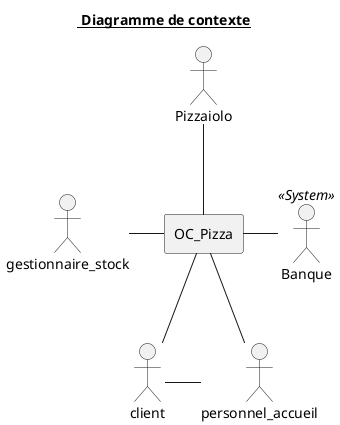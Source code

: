 @startuml 1_contextDiagram
title <u> Diagramme de contexte</u>
' left to right direction
' top to bottom direction

rectangle OC_Pizza {
}

actor Pizzaiolo as PIZLO
actor Banque <<System>> as BANK
actor client as CUSTOMER
actor personnel_accueil as ACCUEIL


actor gestionnaire_stock as GEST


GEST - OC_Pizza
PIZLO -- OC_Pizza
OC_Pizza - BANK
OC_Pizza -- CUSTOMER
OC_Pizza -- ACCUEIL
CUSTOMER - ACCUEIL






@enduml
